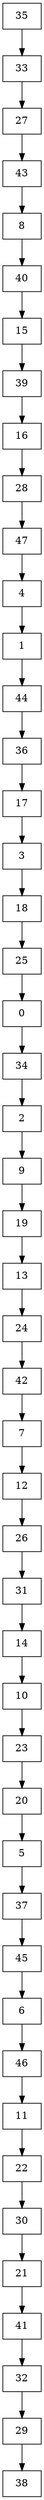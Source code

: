 digraph G {
  node [shape=record];
  node0 [label="{35}"];
  node0 -> node1;
  node1 [label="{33}"];
  node1 -> node2;
  node2 [label="{27}"];
  node2 -> node3;
  node3 [label="{43}"];
  node3 -> node4;
  node4 [label="{8}"];
  node4 -> node5;
  node5 [label="{40}"];
  node5 -> node6;
  node6 [label="{15}"];
  node6 -> node7;
  node7 [label="{39}"];
  node7 -> node8;
  node8 [label="{16}"];
  node8 -> node9;
  node9 [label="{28}"];
  node9 -> node10;
  node10 [label="{47}"];
  node10 -> node11;
  node11 [label="{4}"];
  node11 -> node12;
  node12 [label="{1}"];
  node12 -> node13;
  node13 [label="{44}"];
  node13 -> node14;
  node14 [label="{36}"];
  node14 -> node15;
  node15 [label="{17}"];
  node15 -> node16;
  node16 [label="{3}"];
  node16 -> node17;
  node17 [label="{18}"];
  node17 -> node18;
  node18 [label="{25}"];
  node18 -> node19;
  node19 [label="{0}"];
  node19 -> node20;
  node20 [label="{34}"];
  node20 -> node21;
  node21 [label="{2}"];
  node21 -> node22;
  node22 [label="{9}"];
  node22 -> node23;
  node23 [label="{19}"];
  node23 -> node24;
  node24 [label="{13}"];
  node24 -> node25;
  node25 [label="{24}"];
  node25 -> node26;
  node26 [label="{42}"];
  node26 -> node27;
  node27 [label="{7}"];
  node27 -> node28;
  node28 [label="{12}"];
  node28 -> node29;
  node29 [label="{26}"];
  node29 -> node30;
  node30 [label="{31}"];
  node30 -> node31;
  node31 [label="{14}"];
  node31 -> node32;
  node32 [label="{10}"];
  node32 -> node33;
  node33 [label="{23}"];
  node33 -> node34;
  node34 [label="{20}"];
  node34 -> node35;
  node35 [label="{5}"];
  node35 -> node36;
  node36 [label="{37}"];
  node36 -> node37;
  node37 [label="{45}"];
  node37 -> node38;
  node38 [label="{6}"];
  node38 -> node39;
  node39 [label="{46}"];
  node39 -> node40;
  node40 [label="{11}"];
  node40 -> node41;
  node41 [label="{22}"];
  node41 -> node42;
  node42 [label="{30}"];
  node42 -> node43;
  node43 [label="{21}"];
  node43 -> node44;
  node44 [label="{41}"];
  node44 -> node45;
  node45 [label="{32}"];
  node45 -> node46;
  node46 [label="{29}"];
  node46 -> node47;
  node47 [label="{38}"];
}
